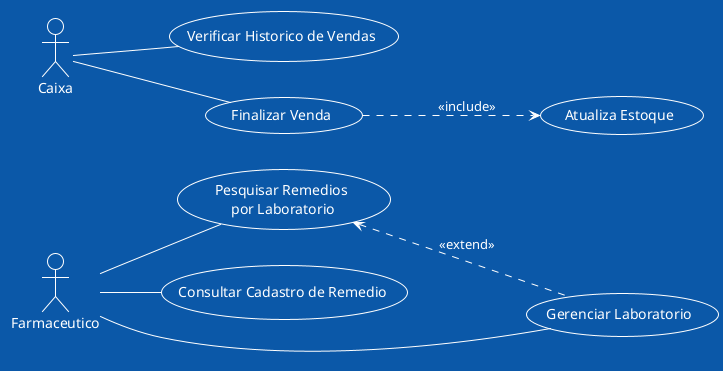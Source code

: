 @startuml
    left to right direction
    !theme amiga
    /'usa o left ou rigth para 
    definir a direção'/

    :Farmaceutico: as F1
    :Caixa: as C1

    (Pesquisar Remedios\n por Laboratorio) as CU001
    (Consultar Cadastro de Remedio) as CU002
    (Verificar Historico de Vendas) as CU003
    (Gerenciar Laboratorio) as CU004
    (Finalizar Venda) as CU005
    (Atualiza Estoque) as CU006

    F1 -- CU001
    F1 -- CU002
    C1 -- CU003
    C1 -- CU005
    F1 -- CU004
    
    CU001 <.. CU004 : <<extend>>
    CU005 ..> CU006 : <<include>>
    /'Principal para secundario = include
    Secundario para Principal = extends'/

@enduml
